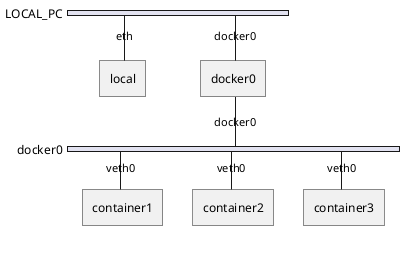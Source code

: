 @startuml
'docker network diagram
nwdiag {
  network LOCAL_PC {
   local [address = "eth" ]
   docker0 [address = "docker0" ]
  }
  network docker0 {
   docker0 [address = "docker0" ]
   container1 [ address = "veth0"]
   container2 [ address = "veth0"]
   container3 [ address = "veth0"]
  }
}
@enduml